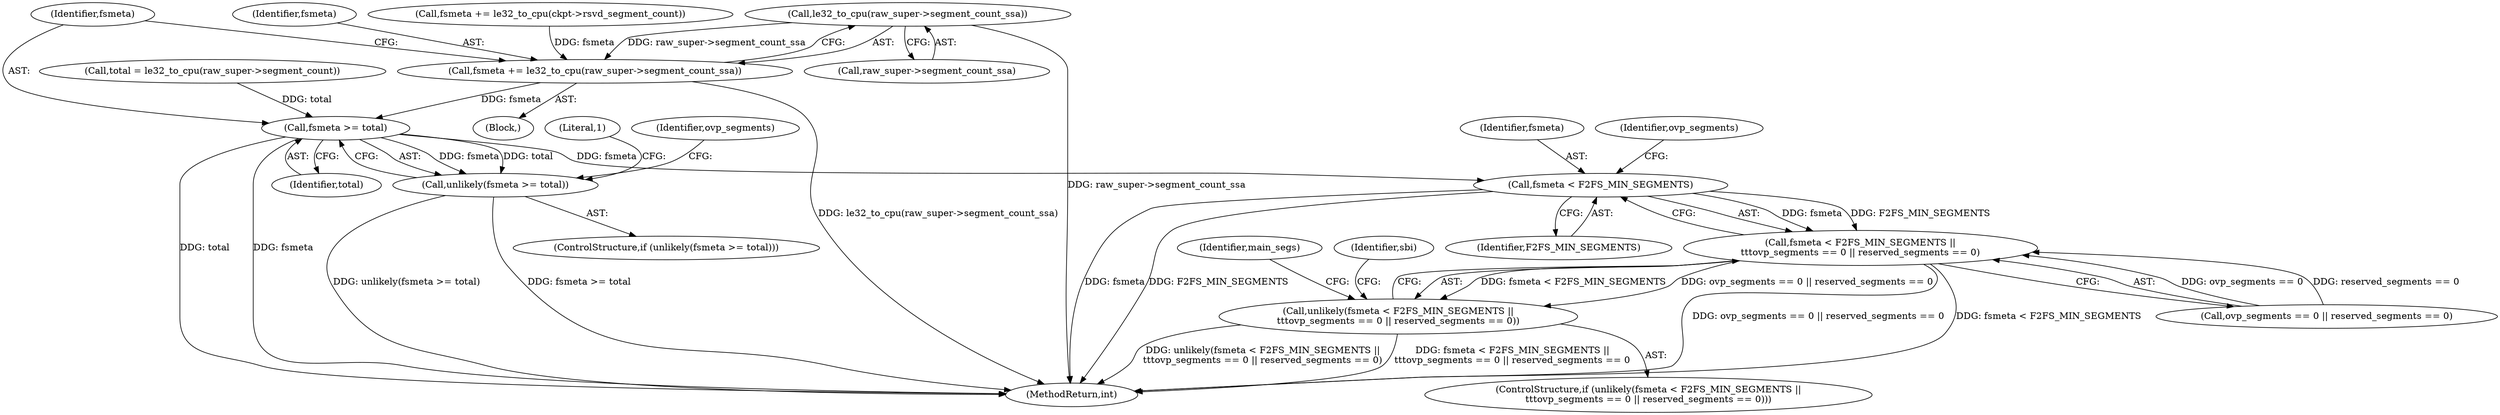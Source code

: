 digraph "0_linux_15d3042a937c13f5d9244241c7a9c8416ff6e82a@pointer" {
"1000152" [label="(Call,le32_to_cpu(raw_super->segment_count_ssa))"];
"1000150" [label="(Call,fsmeta += le32_to_cpu(raw_super->segment_count_ssa))"];
"1000158" [label="(Call,fsmeta >= total)"];
"1000157" [label="(Call,unlikely(fsmeta >= total))"];
"1000178" [label="(Call,fsmeta < F2FS_MIN_SEGMENTS)"];
"1000177" [label="(Call,fsmeta < F2FS_MIN_SEGMENTS ||\n\t\t\tovp_segments == 0 || reserved_segments == 0)"];
"1000176" [label="(Call,unlikely(fsmeta < F2FS_MIN_SEGMENTS ||\n\t\t\tovp_segments == 0 || reserved_segments == 0))"];
"1000150" [label="(Call,fsmeta += le32_to_cpu(raw_super->segment_count_ssa))"];
"1000162" [label="(Literal,1)"];
"1000180" [label="(Identifier,F2FS_MIN_SEGMENTS)"];
"1000283" [label="(MethodReturn,int)"];
"1000153" [label="(Call,raw_super->segment_count_ssa)"];
"1000159" [label="(Identifier,fsmeta)"];
"1000176" [label="(Call,unlikely(fsmeta < F2FS_MIN_SEGMENTS ||\n\t\t\tovp_segments == 0 || reserved_segments == 0))"];
"1000181" [label="(Call,ovp_segments == 0 || reserved_segments == 0)"];
"1000177" [label="(Call,fsmeta < F2FS_MIN_SEGMENTS ||\n\t\t\tovp_segments == 0 || reserved_segments == 0)"];
"1000179" [label="(Identifier,fsmeta)"];
"1000198" [label="(Identifier,main_segs)"];
"1000191" [label="(Identifier,sbi)"];
"1000164" [label="(Identifier,ovp_segments)"];
"1000158" [label="(Call,fsmeta >= total)"];
"1000120" [label="(Call,total = le32_to_cpu(raw_super->segment_count))"];
"1000178" [label="(Call,fsmeta < F2FS_MIN_SEGMENTS)"];
"1000151" [label="(Identifier,fsmeta)"];
"1000157" [label="(Call,unlikely(fsmeta >= total))"];
"1000175" [label="(ControlStructure,if (unlikely(fsmeta < F2FS_MIN_SEGMENTS ||\n\t\t\tovp_segments == 0 || reserved_segments == 0)))"];
"1000160" [label="(Identifier,total)"];
"1000102" [label="(Block,)"];
"1000156" [label="(ControlStructure,if (unlikely(fsmeta >= total)))"];
"1000144" [label="(Call,fsmeta += le32_to_cpu(ckpt->rsvd_segment_count))"];
"1000152" [label="(Call,le32_to_cpu(raw_super->segment_count_ssa))"];
"1000183" [label="(Identifier,ovp_segments)"];
"1000152" -> "1000150"  [label="AST: "];
"1000152" -> "1000153"  [label="CFG: "];
"1000153" -> "1000152"  [label="AST: "];
"1000150" -> "1000152"  [label="CFG: "];
"1000152" -> "1000283"  [label="DDG: raw_super->segment_count_ssa"];
"1000152" -> "1000150"  [label="DDG: raw_super->segment_count_ssa"];
"1000150" -> "1000102"  [label="AST: "];
"1000151" -> "1000150"  [label="AST: "];
"1000159" -> "1000150"  [label="CFG: "];
"1000150" -> "1000283"  [label="DDG: le32_to_cpu(raw_super->segment_count_ssa)"];
"1000144" -> "1000150"  [label="DDG: fsmeta"];
"1000150" -> "1000158"  [label="DDG: fsmeta"];
"1000158" -> "1000157"  [label="AST: "];
"1000158" -> "1000160"  [label="CFG: "];
"1000159" -> "1000158"  [label="AST: "];
"1000160" -> "1000158"  [label="AST: "];
"1000157" -> "1000158"  [label="CFG: "];
"1000158" -> "1000283"  [label="DDG: fsmeta"];
"1000158" -> "1000283"  [label="DDG: total"];
"1000158" -> "1000157"  [label="DDG: fsmeta"];
"1000158" -> "1000157"  [label="DDG: total"];
"1000120" -> "1000158"  [label="DDG: total"];
"1000158" -> "1000178"  [label="DDG: fsmeta"];
"1000157" -> "1000156"  [label="AST: "];
"1000162" -> "1000157"  [label="CFG: "];
"1000164" -> "1000157"  [label="CFG: "];
"1000157" -> "1000283"  [label="DDG: unlikely(fsmeta >= total)"];
"1000157" -> "1000283"  [label="DDG: fsmeta >= total"];
"1000178" -> "1000177"  [label="AST: "];
"1000178" -> "1000180"  [label="CFG: "];
"1000179" -> "1000178"  [label="AST: "];
"1000180" -> "1000178"  [label="AST: "];
"1000183" -> "1000178"  [label="CFG: "];
"1000177" -> "1000178"  [label="CFG: "];
"1000178" -> "1000283"  [label="DDG: fsmeta"];
"1000178" -> "1000283"  [label="DDG: F2FS_MIN_SEGMENTS"];
"1000178" -> "1000177"  [label="DDG: fsmeta"];
"1000178" -> "1000177"  [label="DDG: F2FS_MIN_SEGMENTS"];
"1000177" -> "1000176"  [label="AST: "];
"1000177" -> "1000181"  [label="CFG: "];
"1000181" -> "1000177"  [label="AST: "];
"1000176" -> "1000177"  [label="CFG: "];
"1000177" -> "1000283"  [label="DDG: ovp_segments == 0 || reserved_segments == 0"];
"1000177" -> "1000283"  [label="DDG: fsmeta < F2FS_MIN_SEGMENTS"];
"1000177" -> "1000176"  [label="DDG: fsmeta < F2FS_MIN_SEGMENTS"];
"1000177" -> "1000176"  [label="DDG: ovp_segments == 0 || reserved_segments == 0"];
"1000181" -> "1000177"  [label="DDG: ovp_segments == 0"];
"1000181" -> "1000177"  [label="DDG: reserved_segments == 0"];
"1000176" -> "1000175"  [label="AST: "];
"1000191" -> "1000176"  [label="CFG: "];
"1000198" -> "1000176"  [label="CFG: "];
"1000176" -> "1000283"  [label="DDG: unlikely(fsmeta < F2FS_MIN_SEGMENTS ||\n\t\t\tovp_segments == 0 || reserved_segments == 0)"];
"1000176" -> "1000283"  [label="DDG: fsmeta < F2FS_MIN_SEGMENTS ||\n\t\t\tovp_segments == 0 || reserved_segments == 0"];
}

